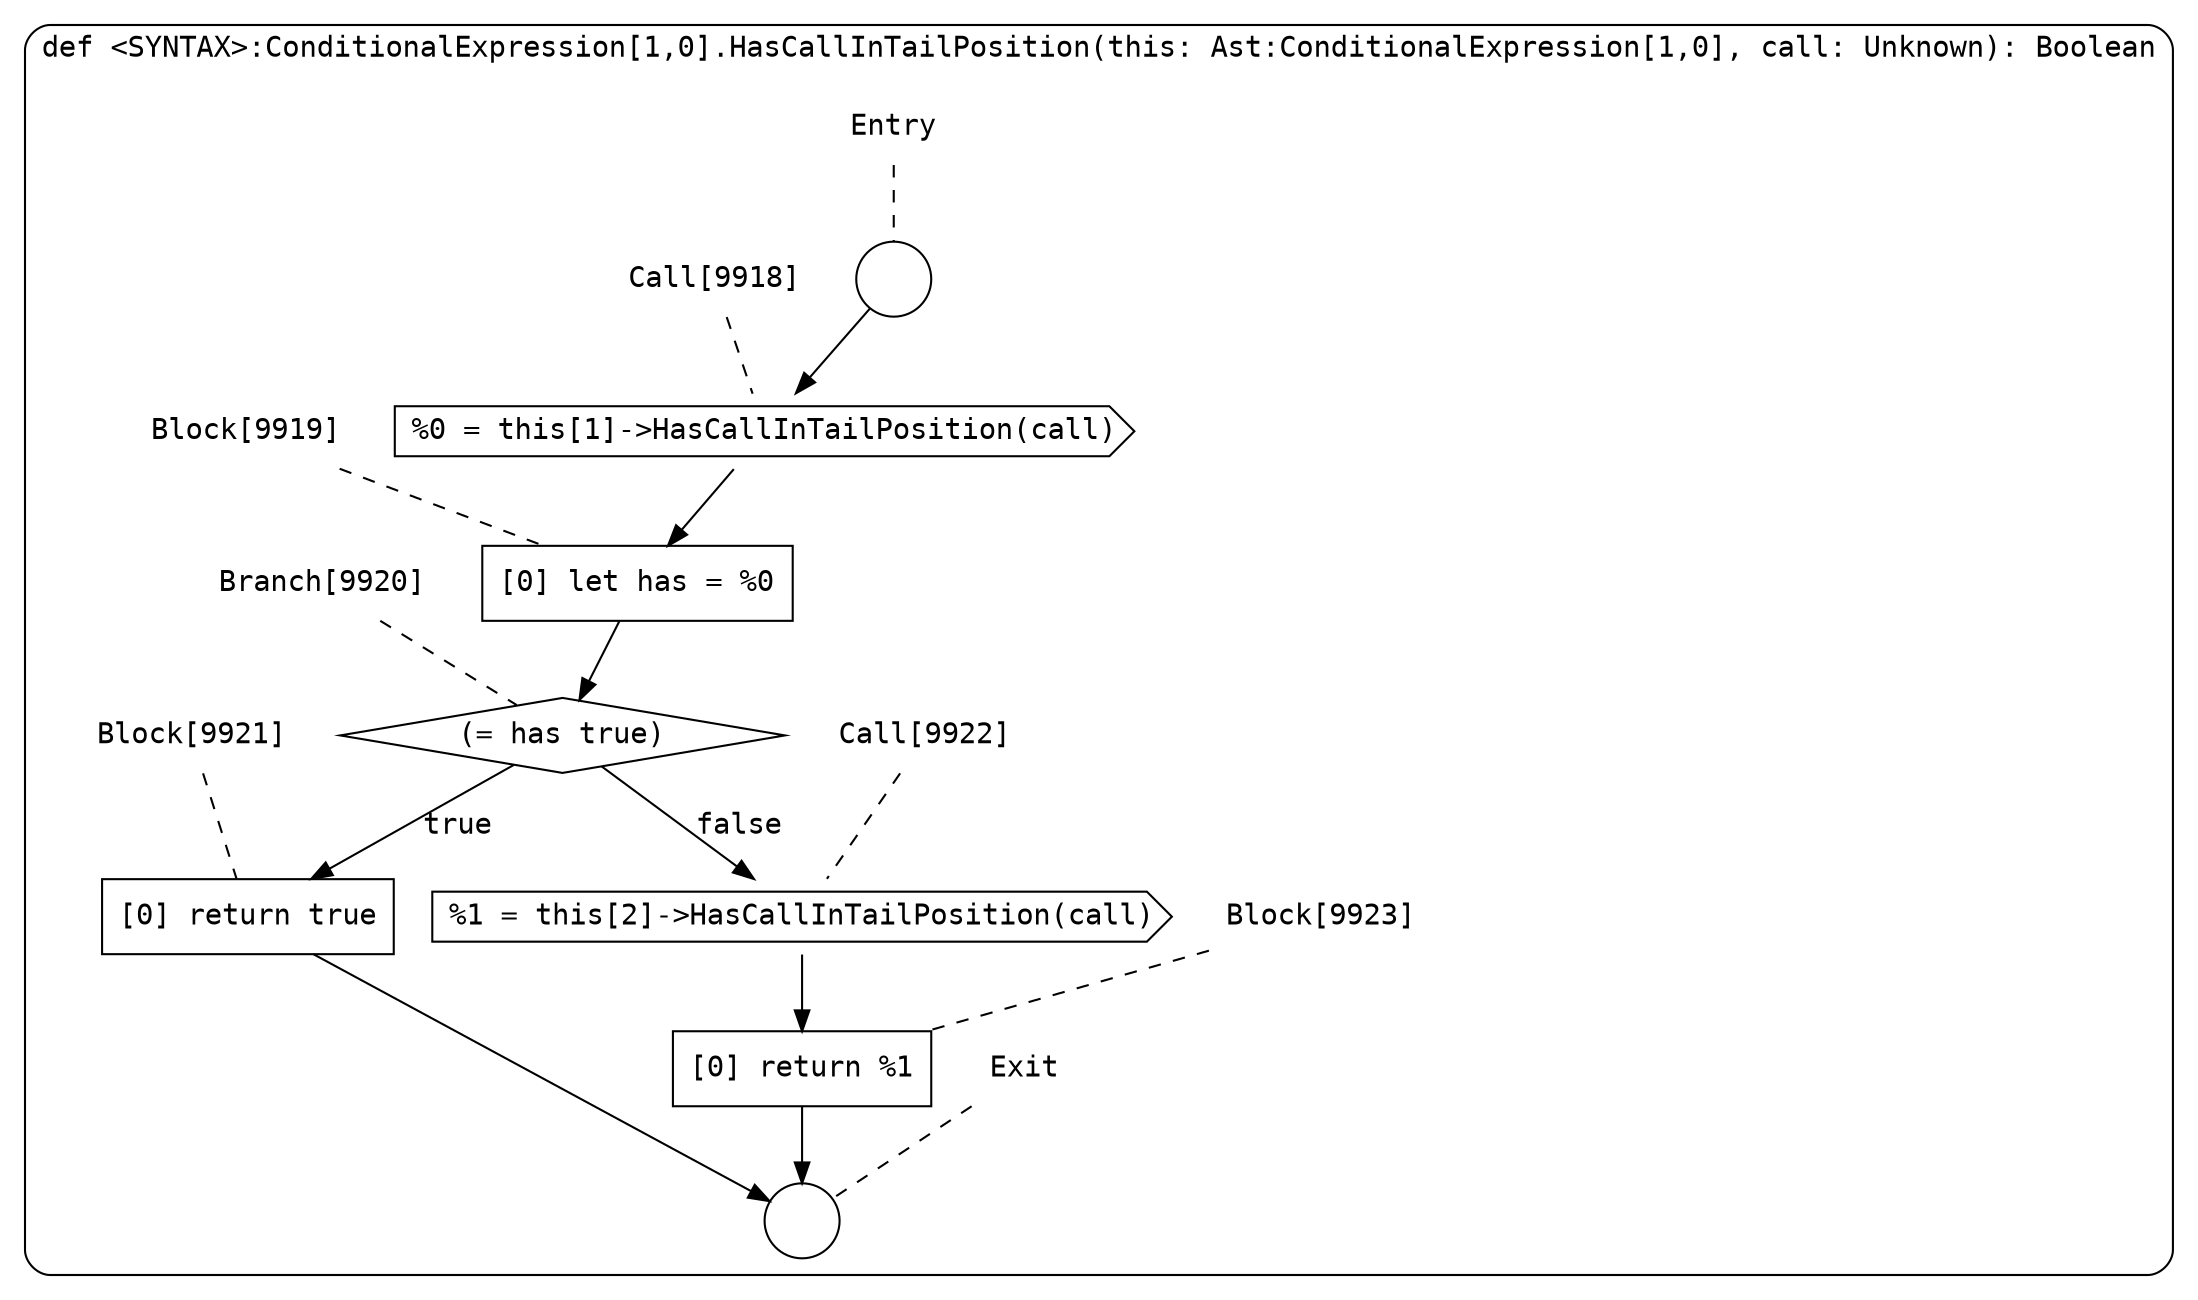 digraph {
  graph [fontname = "Consolas"]
  node [fontname = "Consolas"]
  edge [fontname = "Consolas"]
  subgraph cluster1843 {
    label = "def <SYNTAX>:ConditionalExpression[1,0].HasCallInTailPosition(this: Ast:ConditionalExpression[1,0], call: Unknown): Boolean"
    style = rounded
    cluster1843_entry_name [shape=none, label=<<font color="black">Entry</font>>]
    cluster1843_entry_name -> cluster1843_entry [arrowhead=none, color="black", style=dashed]
    cluster1843_entry [shape=circle label=" " color="black" fillcolor="white" style=filled]
    cluster1843_entry -> node9918 [color="black"]
    cluster1843_exit_name [shape=none, label=<<font color="black">Exit</font>>]
    cluster1843_exit_name -> cluster1843_exit [arrowhead=none, color="black", style=dashed]
    cluster1843_exit [shape=circle label=" " color="black" fillcolor="white" style=filled]
    node9918_name [shape=none, label=<<font color="black">Call[9918]</font>>]
    node9918_name -> node9918 [arrowhead=none, color="black", style=dashed]
    node9918 [shape=cds, label=<<font color="black">%0 = this[1]-&gt;HasCallInTailPosition(call)</font>> color="black" fillcolor="white", style=filled]
    node9918 -> node9919 [color="black"]
    node9919_name [shape=none, label=<<font color="black">Block[9919]</font>>]
    node9919_name -> node9919 [arrowhead=none, color="black", style=dashed]
    node9919 [shape=box, label=<<font color="black">[0] let has = %0<BR ALIGN="LEFT"/></font>> color="black" fillcolor="white", style=filled]
    node9919 -> node9920 [color="black"]
    node9920_name [shape=none, label=<<font color="black">Branch[9920]</font>>]
    node9920_name -> node9920 [arrowhead=none, color="black", style=dashed]
    node9920 [shape=diamond, label=<<font color="black">(= has true)</font>> color="black" fillcolor="white", style=filled]
    node9920 -> node9921 [label=<<font color="black">true</font>> color="black"]
    node9920 -> node9922 [label=<<font color="black">false</font>> color="black"]
    node9921_name [shape=none, label=<<font color="black">Block[9921]</font>>]
    node9921_name -> node9921 [arrowhead=none, color="black", style=dashed]
    node9921 [shape=box, label=<<font color="black">[0] return true<BR ALIGN="LEFT"/></font>> color="black" fillcolor="white", style=filled]
    node9921 -> cluster1843_exit [color="black"]
    node9922_name [shape=none, label=<<font color="black">Call[9922]</font>>]
    node9922_name -> node9922 [arrowhead=none, color="black", style=dashed]
    node9922 [shape=cds, label=<<font color="black">%1 = this[2]-&gt;HasCallInTailPosition(call)</font>> color="black" fillcolor="white", style=filled]
    node9922 -> node9923 [color="black"]
    node9923_name [shape=none, label=<<font color="black">Block[9923]</font>>]
    node9923_name -> node9923 [arrowhead=none, color="black", style=dashed]
    node9923 [shape=box, label=<<font color="black">[0] return %1<BR ALIGN="LEFT"/></font>> color="black" fillcolor="white", style=filled]
    node9923 -> cluster1843_exit [color="black"]
  }
}